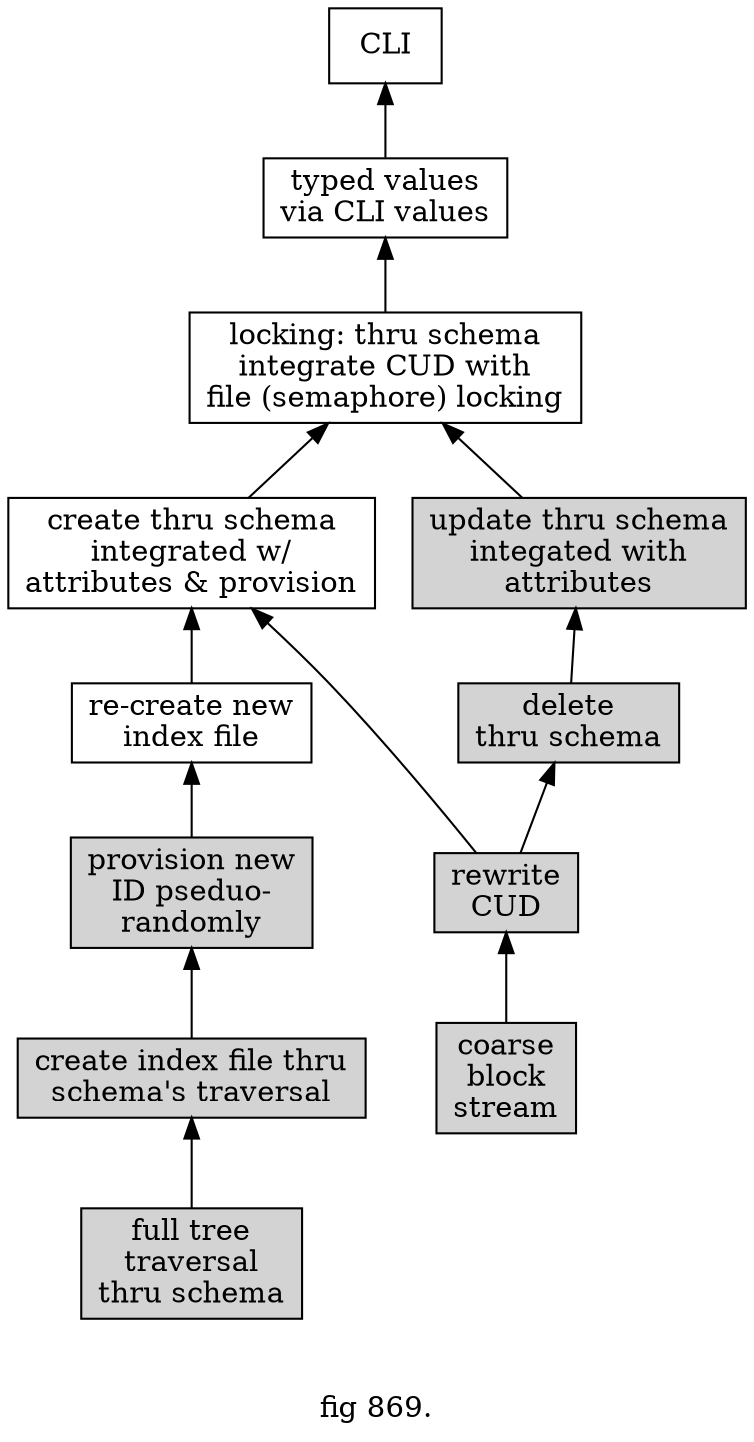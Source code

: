 digraph g {
rankdir=BT
node[shape=rect]

944[label="CLI"]
844->944


844[label="typed values\nvia CLI values"]
389->844


389[label="locking: thru schema\nintegrate CUD with\nfile (semaphore) locking"]
633->389
187->389


633[label="create thru schema\nintegrated w/\nattributes & provision"]
500->633
167->633
500[label="re-create new\nindex file"]
480->500
480[label="provision new\nID pseduo-\nrandomly" style=filled]
722->480
722[label="create index file thru\nschema's traversal" style=filled]
460->722
460[label="full tree\ntraversal\nthru schema" style=filled]


187[label="update thru schema\nintegated with\nattributes" style=filled]
833->187


833[label="delete\nthru schema" style=filled]
167->833


167[label="rewrite\nCUD" style=filled]
056->167
056[label="coarse\nblock\nstream" style=filled]


label="

fig 869."
}
/*
#born.
*/
